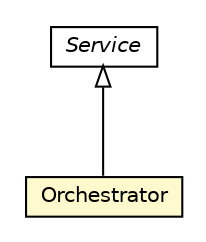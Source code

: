#!/usr/local/bin/dot
#
# Class diagram 
# Generated by UMLGraph version R5_6-24-gf6e263 (http://www.umlgraph.org/)
#

digraph G {
	edge [fontname="Helvetica",fontsize=10,labelfontname="Helvetica",labelfontsize=10];
	node [fontname="Helvetica",fontsize=10,shape=plaintext];
	nodesep=0.25;
	ranksep=0.5;
	// org.universAAL.middleware.service.owl.Service
	c6138116 [label=<<table title="org.universAAL.middleware.service.owl.Service" border="0" cellborder="1" cellspacing="0" cellpadding="2" port="p" href="../../middleware/service/owl/Service.html">
		<tr><td><table border="0" cellspacing="0" cellpadding="1">
<tr><td align="center" balign="center"><font face="Helvetica-Oblique"> Service </font></td></tr>
		</table></td></tr>
		</table>>, URL="../../middleware/service/owl/Service.html", fontname="Helvetica", fontcolor="black", fontsize=10.0];
	// org.universAAL.ontology.orchestration.Orchestrator
	c6138525 [label=<<table title="org.universAAL.ontology.orchestration.Orchestrator" border="0" cellborder="1" cellspacing="0" cellpadding="2" port="p" bgcolor="lemonChiffon" href="./Orchestrator.html">
		<tr><td><table border="0" cellspacing="0" cellpadding="1">
<tr><td align="center" balign="center"> Orchestrator </td></tr>
		</table></td></tr>
		</table>>, URL="./Orchestrator.html", fontname="Helvetica", fontcolor="black", fontsize=10.0];
	//org.universAAL.ontology.orchestration.Orchestrator extends org.universAAL.middleware.service.owl.Service
	c6138116:p -> c6138525:p [dir=back,arrowtail=empty];
}

